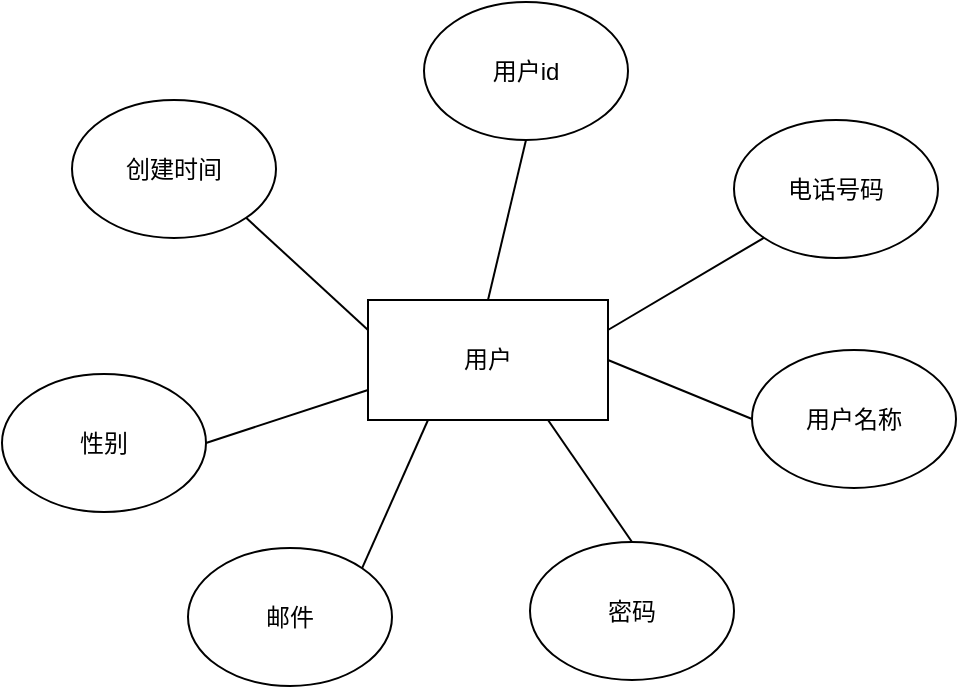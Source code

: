 <mxfile version="21.3.2" type="github">
  <diagram name="第 1 页" id="Sco1FIFmlfBOFc0Qz_n6">
    <mxGraphModel dx="846" dy="394" grid="0" gridSize="10" guides="1" tooltips="1" connect="1" arrows="1" fold="1" page="1" pageScale="1" pageWidth="827" pageHeight="1169" math="0" shadow="0">
      <root>
        <mxCell id="0" />
        <mxCell id="1" parent="0" />
        <mxCell id="Ut5V00Khs4ed1hvofq_N-1" value="用户" style="rounded=0;whiteSpace=wrap;html=1;" vertex="1" parent="1">
          <mxGeometry x="329" y="208" width="120" height="60" as="geometry" />
        </mxCell>
        <mxCell id="Ut5V00Khs4ed1hvofq_N-2" value="用户id" style="ellipse;whiteSpace=wrap;html=1;" vertex="1" parent="1">
          <mxGeometry x="357" y="59" width="102" height="69" as="geometry" />
        </mxCell>
        <mxCell id="Ut5V00Khs4ed1hvofq_N-3" value="电话号码" style="ellipse;whiteSpace=wrap;html=1;" vertex="1" parent="1">
          <mxGeometry x="512" y="118" width="102" height="69" as="geometry" />
        </mxCell>
        <mxCell id="Ut5V00Khs4ed1hvofq_N-4" value="用户名称" style="ellipse;whiteSpace=wrap;html=1;" vertex="1" parent="1">
          <mxGeometry x="521" y="233" width="102" height="69" as="geometry" />
        </mxCell>
        <mxCell id="Ut5V00Khs4ed1hvofq_N-5" value="密码" style="ellipse;whiteSpace=wrap;html=1;" vertex="1" parent="1">
          <mxGeometry x="410" y="329" width="102" height="69" as="geometry" />
        </mxCell>
        <mxCell id="Ut5V00Khs4ed1hvofq_N-6" value="邮件" style="ellipse;whiteSpace=wrap;html=1;" vertex="1" parent="1">
          <mxGeometry x="239" y="332" width="102" height="69" as="geometry" />
        </mxCell>
        <mxCell id="Ut5V00Khs4ed1hvofq_N-7" value="性别" style="ellipse;whiteSpace=wrap;html=1;" vertex="1" parent="1">
          <mxGeometry x="146" y="245" width="102" height="69" as="geometry" />
        </mxCell>
        <mxCell id="Ut5V00Khs4ed1hvofq_N-8" value="创建时间" style="ellipse;whiteSpace=wrap;html=1;" vertex="1" parent="1">
          <mxGeometry x="181" y="108" width="102" height="69" as="geometry" />
        </mxCell>
        <mxCell id="Ut5V00Khs4ed1hvofq_N-9" value="" style="endArrow=none;html=1;rounded=0;entryX=0.5;entryY=0;entryDx=0;entryDy=0;exitX=0.5;exitY=1;exitDx=0;exitDy=0;" edge="1" parent="1" source="Ut5V00Khs4ed1hvofq_N-2" target="Ut5V00Khs4ed1hvofq_N-1">
          <mxGeometry width="50" height="50" relative="1" as="geometry">
            <mxPoint x="345" y="309" as="sourcePoint" />
            <mxPoint x="395" y="259" as="targetPoint" />
          </mxGeometry>
        </mxCell>
        <mxCell id="Ut5V00Khs4ed1hvofq_N-10" value="" style="endArrow=none;html=1;rounded=0;entryX=1;entryY=0.25;entryDx=0;entryDy=0;exitX=0;exitY=1;exitDx=0;exitDy=0;" edge="1" parent="1" source="Ut5V00Khs4ed1hvofq_N-3" target="Ut5V00Khs4ed1hvofq_N-1">
          <mxGeometry width="50" height="50" relative="1" as="geometry">
            <mxPoint x="418" y="138" as="sourcePoint" />
            <mxPoint x="399" y="218" as="targetPoint" />
          </mxGeometry>
        </mxCell>
        <mxCell id="Ut5V00Khs4ed1hvofq_N-11" value="" style="endArrow=none;html=1;rounded=0;entryX=1;entryY=0.5;entryDx=0;entryDy=0;exitX=0;exitY=0.5;exitDx=0;exitDy=0;" edge="1" parent="1" source="Ut5V00Khs4ed1hvofq_N-4" target="Ut5V00Khs4ed1hvofq_N-1">
          <mxGeometry width="50" height="50" relative="1" as="geometry">
            <mxPoint x="428" y="148" as="sourcePoint" />
            <mxPoint x="409" y="228" as="targetPoint" />
          </mxGeometry>
        </mxCell>
        <mxCell id="Ut5V00Khs4ed1hvofq_N-12" value="" style="endArrow=none;html=1;rounded=0;entryX=0.75;entryY=1;entryDx=0;entryDy=0;exitX=0.5;exitY=0;exitDx=0;exitDy=0;" edge="1" parent="1" source="Ut5V00Khs4ed1hvofq_N-5" target="Ut5V00Khs4ed1hvofq_N-1">
          <mxGeometry width="50" height="50" relative="1" as="geometry">
            <mxPoint x="438" y="158" as="sourcePoint" />
            <mxPoint x="419" y="238" as="targetPoint" />
          </mxGeometry>
        </mxCell>
        <mxCell id="Ut5V00Khs4ed1hvofq_N-13" value="" style="endArrow=none;html=1;rounded=0;entryX=0.25;entryY=1;entryDx=0;entryDy=0;exitX=1;exitY=0;exitDx=0;exitDy=0;" edge="1" parent="1" source="Ut5V00Khs4ed1hvofq_N-6" target="Ut5V00Khs4ed1hvofq_N-1">
          <mxGeometry width="50" height="50" relative="1" as="geometry">
            <mxPoint x="448" y="168" as="sourcePoint" />
            <mxPoint x="429" y="248" as="targetPoint" />
          </mxGeometry>
        </mxCell>
        <mxCell id="Ut5V00Khs4ed1hvofq_N-14" value="" style="endArrow=none;html=1;rounded=0;entryX=0;entryY=0.75;entryDx=0;entryDy=0;exitX=1;exitY=0.5;exitDx=0;exitDy=0;" edge="1" parent="1" source="Ut5V00Khs4ed1hvofq_N-7" target="Ut5V00Khs4ed1hvofq_N-1">
          <mxGeometry width="50" height="50" relative="1" as="geometry">
            <mxPoint x="458" y="178" as="sourcePoint" />
            <mxPoint x="439" y="258" as="targetPoint" />
          </mxGeometry>
        </mxCell>
        <mxCell id="Ut5V00Khs4ed1hvofq_N-15" value="" style="endArrow=none;html=1;rounded=0;entryX=0;entryY=0.25;entryDx=0;entryDy=0;exitX=1;exitY=1;exitDx=0;exitDy=0;" edge="1" parent="1" source="Ut5V00Khs4ed1hvofq_N-8" target="Ut5V00Khs4ed1hvofq_N-1">
          <mxGeometry width="50" height="50" relative="1" as="geometry">
            <mxPoint x="468" y="188" as="sourcePoint" />
            <mxPoint x="449" y="268" as="targetPoint" />
          </mxGeometry>
        </mxCell>
      </root>
    </mxGraphModel>
  </diagram>
</mxfile>
